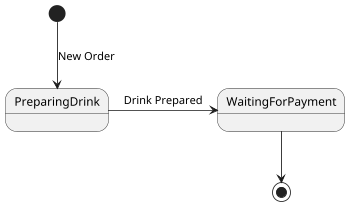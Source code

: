 @startuml

scale 350 width
[*] --> PreparingDrink: New Order

PreparingDrink -> WaitingForPayment: Drink Prepared
WaitingForPayment --> [*]

@enduml
